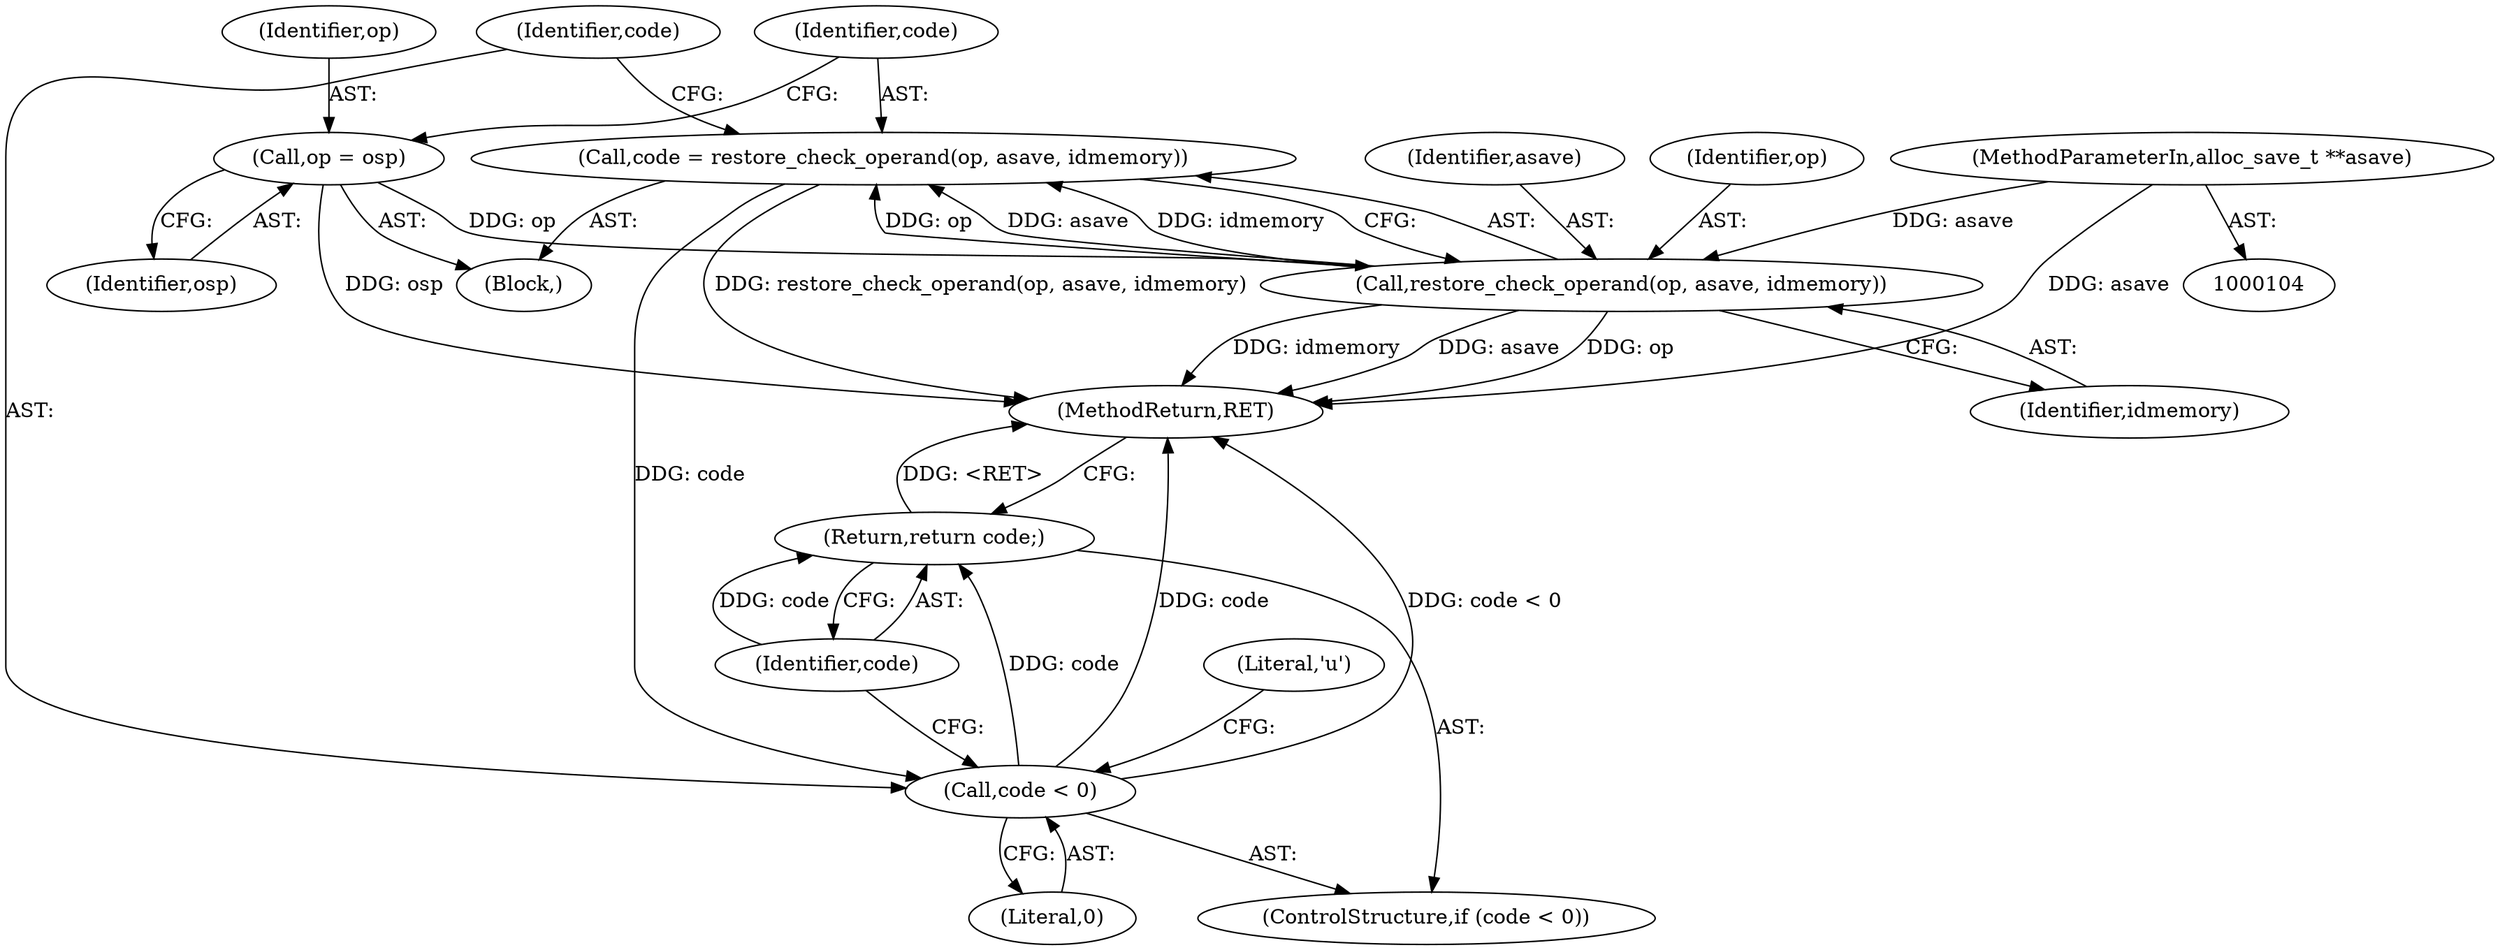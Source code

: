 digraph "0_ghostscript_5516c614dc33662a2afdc377159f70218e67bde5@API" {
"1000113" [label="(Call,code = restore_check_operand(op, asave, idmemory))"];
"1000115" [label="(Call,restore_check_operand(op, asave, idmemory))"];
"1000109" [label="(Call,op = osp)"];
"1000106" [label="(MethodParameterIn,alloc_save_t **asave)"];
"1000120" [label="(Call,code < 0)"];
"1000123" [label="(Return,return code;)"];
"1000107" [label="(Block,)"];
"1000114" [label="(Identifier,code)"];
"1000194" [label="(MethodReturn,RET)"];
"1000113" [label="(Call,code = restore_check_operand(op, asave, idmemory))"];
"1000117" [label="(Identifier,asave)"];
"1000119" [label="(ControlStructure,if (code < 0))"];
"1000122" [label="(Literal,0)"];
"1000123" [label="(Return,return code;)"];
"1000121" [label="(Identifier,code)"];
"1000110" [label="(Identifier,op)"];
"1000124" [label="(Identifier,code)"];
"1000111" [label="(Identifier,osp)"];
"1000126" [label="(Literal,'u')"];
"1000115" [label="(Call,restore_check_operand(op, asave, idmemory))"];
"1000109" [label="(Call,op = osp)"];
"1000116" [label="(Identifier,op)"];
"1000106" [label="(MethodParameterIn,alloc_save_t **asave)"];
"1000118" [label="(Identifier,idmemory)"];
"1000120" [label="(Call,code < 0)"];
"1000113" -> "1000107"  [label="AST: "];
"1000113" -> "1000115"  [label="CFG: "];
"1000114" -> "1000113"  [label="AST: "];
"1000115" -> "1000113"  [label="AST: "];
"1000121" -> "1000113"  [label="CFG: "];
"1000113" -> "1000194"  [label="DDG: restore_check_operand(op, asave, idmemory)"];
"1000115" -> "1000113"  [label="DDG: op"];
"1000115" -> "1000113"  [label="DDG: asave"];
"1000115" -> "1000113"  [label="DDG: idmemory"];
"1000113" -> "1000120"  [label="DDG: code"];
"1000115" -> "1000118"  [label="CFG: "];
"1000116" -> "1000115"  [label="AST: "];
"1000117" -> "1000115"  [label="AST: "];
"1000118" -> "1000115"  [label="AST: "];
"1000115" -> "1000194"  [label="DDG: idmemory"];
"1000115" -> "1000194"  [label="DDG: asave"];
"1000115" -> "1000194"  [label="DDG: op"];
"1000109" -> "1000115"  [label="DDG: op"];
"1000106" -> "1000115"  [label="DDG: asave"];
"1000109" -> "1000107"  [label="AST: "];
"1000109" -> "1000111"  [label="CFG: "];
"1000110" -> "1000109"  [label="AST: "];
"1000111" -> "1000109"  [label="AST: "];
"1000114" -> "1000109"  [label="CFG: "];
"1000109" -> "1000194"  [label="DDG: osp"];
"1000106" -> "1000104"  [label="AST: "];
"1000106" -> "1000194"  [label="DDG: asave"];
"1000120" -> "1000119"  [label="AST: "];
"1000120" -> "1000122"  [label="CFG: "];
"1000121" -> "1000120"  [label="AST: "];
"1000122" -> "1000120"  [label="AST: "];
"1000124" -> "1000120"  [label="CFG: "];
"1000126" -> "1000120"  [label="CFG: "];
"1000120" -> "1000194"  [label="DDG: code"];
"1000120" -> "1000194"  [label="DDG: code < 0"];
"1000120" -> "1000123"  [label="DDG: code"];
"1000123" -> "1000119"  [label="AST: "];
"1000123" -> "1000124"  [label="CFG: "];
"1000124" -> "1000123"  [label="AST: "];
"1000194" -> "1000123"  [label="CFG: "];
"1000123" -> "1000194"  [label="DDG: <RET>"];
"1000124" -> "1000123"  [label="DDG: code"];
}
